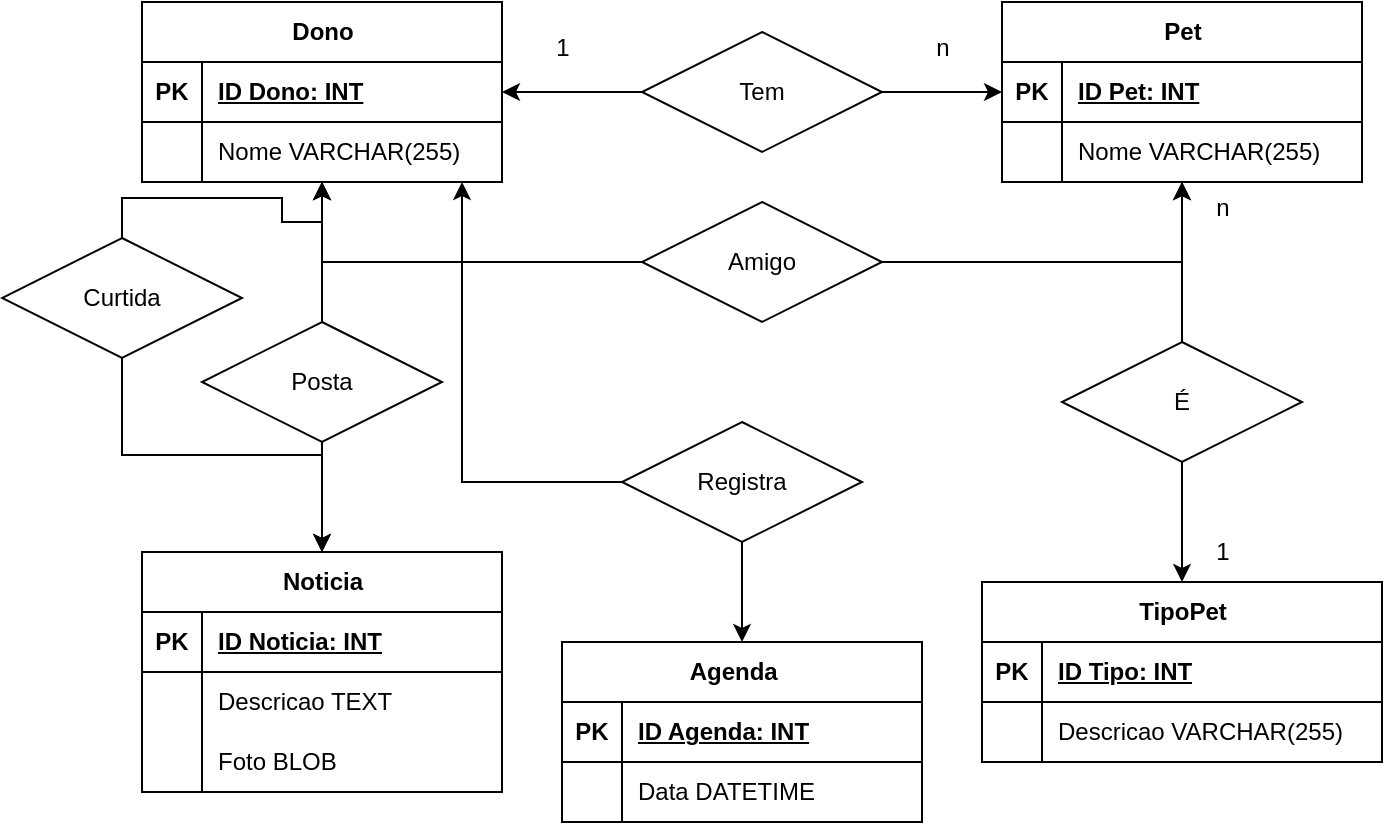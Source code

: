 <mxfile version="26.1.0">
  <diagram id="go2b8gPtQ5vNEVRCPt3V" name="Página-1">
    <mxGraphModel dx="1099" dy="749" grid="1" gridSize="10" guides="1" tooltips="1" connect="1" arrows="1" fold="1" page="1" pageScale="1" pageWidth="827" pageHeight="1169" math="0" shadow="0">
      <root>
        <mxCell id="0" />
        <mxCell id="1" parent="0" />
        <mxCell id="fDJk-UY_05K-5X8fPwDW-5" value="Dono" style="shape=table;startSize=30;container=1;collapsible=1;childLayout=tableLayout;fixedRows=1;rowLines=0;fontStyle=1;align=center;resizeLast=1;html=1;" vertex="1" parent="1">
          <mxGeometry x="90" y="70" width="180" height="90" as="geometry" />
        </mxCell>
        <mxCell id="fDJk-UY_05K-5X8fPwDW-6" value="" style="shape=tableRow;horizontal=0;startSize=0;swimlaneHead=0;swimlaneBody=0;fillColor=none;collapsible=0;dropTarget=0;points=[[0,0.5],[1,0.5]];portConstraint=eastwest;top=0;left=0;right=0;bottom=1;" vertex="1" parent="fDJk-UY_05K-5X8fPwDW-5">
          <mxGeometry y="30" width="180" height="30" as="geometry" />
        </mxCell>
        <mxCell id="fDJk-UY_05K-5X8fPwDW-7" value="PK" style="shape=partialRectangle;connectable=0;fillColor=none;top=0;left=0;bottom=0;right=0;fontStyle=1;overflow=hidden;whiteSpace=wrap;html=1;" vertex="1" parent="fDJk-UY_05K-5X8fPwDW-6">
          <mxGeometry width="30" height="30" as="geometry">
            <mxRectangle width="30" height="30" as="alternateBounds" />
          </mxGeometry>
        </mxCell>
        <mxCell id="fDJk-UY_05K-5X8fPwDW-8" value="ID Dono: INT" style="shape=partialRectangle;connectable=0;fillColor=none;top=0;left=0;bottom=0;right=0;align=left;spacingLeft=6;fontStyle=5;overflow=hidden;whiteSpace=wrap;html=1;" vertex="1" parent="fDJk-UY_05K-5X8fPwDW-6">
          <mxGeometry x="30" width="150" height="30" as="geometry">
            <mxRectangle width="150" height="30" as="alternateBounds" />
          </mxGeometry>
        </mxCell>
        <mxCell id="fDJk-UY_05K-5X8fPwDW-9" value="" style="shape=tableRow;horizontal=0;startSize=0;swimlaneHead=0;swimlaneBody=0;fillColor=none;collapsible=0;dropTarget=0;points=[[0,0.5],[1,0.5]];portConstraint=eastwest;top=0;left=0;right=0;bottom=0;" vertex="1" parent="fDJk-UY_05K-5X8fPwDW-5">
          <mxGeometry y="60" width="180" height="30" as="geometry" />
        </mxCell>
        <mxCell id="fDJk-UY_05K-5X8fPwDW-10" value="" style="shape=partialRectangle;connectable=0;fillColor=none;top=0;left=0;bottom=0;right=0;editable=1;overflow=hidden;whiteSpace=wrap;html=1;" vertex="1" parent="fDJk-UY_05K-5X8fPwDW-9">
          <mxGeometry width="30" height="30" as="geometry">
            <mxRectangle width="30" height="30" as="alternateBounds" />
          </mxGeometry>
        </mxCell>
        <mxCell id="fDJk-UY_05K-5X8fPwDW-11" value="Nome VARCHAR(255)" style="shape=partialRectangle;connectable=0;fillColor=none;top=0;left=0;bottom=0;right=0;align=left;spacingLeft=6;overflow=hidden;whiteSpace=wrap;html=1;" vertex="1" parent="fDJk-UY_05K-5X8fPwDW-9">
          <mxGeometry x="30" width="150" height="30" as="geometry">
            <mxRectangle width="150" height="30" as="alternateBounds" />
          </mxGeometry>
        </mxCell>
        <mxCell id="fDJk-UY_05K-5X8fPwDW-18" value="Pet" style="shape=table;startSize=30;container=1;collapsible=1;childLayout=tableLayout;fixedRows=1;rowLines=0;fontStyle=1;align=center;resizeLast=1;html=1;" vertex="1" parent="1">
          <mxGeometry x="520" y="70" width="180" height="90" as="geometry" />
        </mxCell>
        <mxCell id="fDJk-UY_05K-5X8fPwDW-19" value="" style="shape=tableRow;horizontal=0;startSize=0;swimlaneHead=0;swimlaneBody=0;fillColor=none;collapsible=0;dropTarget=0;points=[[0,0.5],[1,0.5]];portConstraint=eastwest;top=0;left=0;right=0;bottom=1;" vertex="1" parent="fDJk-UY_05K-5X8fPwDW-18">
          <mxGeometry y="30" width="180" height="30" as="geometry" />
        </mxCell>
        <mxCell id="fDJk-UY_05K-5X8fPwDW-20" value="PK" style="shape=partialRectangle;connectable=0;fillColor=none;top=0;left=0;bottom=0;right=0;fontStyle=1;overflow=hidden;whiteSpace=wrap;html=1;" vertex="1" parent="fDJk-UY_05K-5X8fPwDW-19">
          <mxGeometry width="30" height="30" as="geometry">
            <mxRectangle width="30" height="30" as="alternateBounds" />
          </mxGeometry>
        </mxCell>
        <mxCell id="fDJk-UY_05K-5X8fPwDW-21" value="ID Pet: INT" style="shape=partialRectangle;connectable=0;fillColor=none;top=0;left=0;bottom=0;right=0;align=left;spacingLeft=6;fontStyle=5;overflow=hidden;whiteSpace=wrap;html=1;" vertex="1" parent="fDJk-UY_05K-5X8fPwDW-19">
          <mxGeometry x="30" width="150" height="30" as="geometry">
            <mxRectangle width="150" height="30" as="alternateBounds" />
          </mxGeometry>
        </mxCell>
        <mxCell id="fDJk-UY_05K-5X8fPwDW-22" value="" style="shape=tableRow;horizontal=0;startSize=0;swimlaneHead=0;swimlaneBody=0;fillColor=none;collapsible=0;dropTarget=0;points=[[0,0.5],[1,0.5]];portConstraint=eastwest;top=0;left=0;right=0;bottom=0;" vertex="1" parent="fDJk-UY_05K-5X8fPwDW-18">
          <mxGeometry y="60" width="180" height="30" as="geometry" />
        </mxCell>
        <mxCell id="fDJk-UY_05K-5X8fPwDW-23" value="" style="shape=partialRectangle;connectable=0;fillColor=none;top=0;left=0;bottom=0;right=0;editable=1;overflow=hidden;whiteSpace=wrap;html=1;" vertex="1" parent="fDJk-UY_05K-5X8fPwDW-22">
          <mxGeometry width="30" height="30" as="geometry">
            <mxRectangle width="30" height="30" as="alternateBounds" />
          </mxGeometry>
        </mxCell>
        <mxCell id="fDJk-UY_05K-5X8fPwDW-24" value="Nome VARCHAR(255)" style="shape=partialRectangle;connectable=0;fillColor=none;top=0;left=0;bottom=0;right=0;align=left;spacingLeft=6;overflow=hidden;whiteSpace=wrap;html=1;" vertex="1" parent="fDJk-UY_05K-5X8fPwDW-22">
          <mxGeometry x="30" width="150" height="30" as="geometry">
            <mxRectangle width="150" height="30" as="alternateBounds" />
          </mxGeometry>
        </mxCell>
        <mxCell id="fDJk-UY_05K-5X8fPwDW-31" value="Noticia" style="shape=table;startSize=30;container=1;collapsible=1;childLayout=tableLayout;fixedRows=1;rowLines=0;fontStyle=1;align=center;resizeLast=1;html=1;" vertex="1" parent="1">
          <mxGeometry x="90" y="345" width="180" height="120" as="geometry" />
        </mxCell>
        <mxCell id="fDJk-UY_05K-5X8fPwDW-32" value="" style="shape=tableRow;horizontal=0;startSize=0;swimlaneHead=0;swimlaneBody=0;fillColor=none;collapsible=0;dropTarget=0;points=[[0,0.5],[1,0.5]];portConstraint=eastwest;top=0;left=0;right=0;bottom=1;" vertex="1" parent="fDJk-UY_05K-5X8fPwDW-31">
          <mxGeometry y="30" width="180" height="30" as="geometry" />
        </mxCell>
        <mxCell id="fDJk-UY_05K-5X8fPwDW-33" value="PK" style="shape=partialRectangle;connectable=0;fillColor=none;top=0;left=0;bottom=0;right=0;fontStyle=1;overflow=hidden;whiteSpace=wrap;html=1;" vertex="1" parent="fDJk-UY_05K-5X8fPwDW-32">
          <mxGeometry width="30" height="30" as="geometry">
            <mxRectangle width="30" height="30" as="alternateBounds" />
          </mxGeometry>
        </mxCell>
        <mxCell id="fDJk-UY_05K-5X8fPwDW-34" value="ID Noticia: INT" style="shape=partialRectangle;connectable=0;fillColor=none;top=0;left=0;bottom=0;right=0;align=left;spacingLeft=6;fontStyle=5;overflow=hidden;whiteSpace=wrap;html=1;" vertex="1" parent="fDJk-UY_05K-5X8fPwDW-32">
          <mxGeometry x="30" width="150" height="30" as="geometry">
            <mxRectangle width="150" height="30" as="alternateBounds" />
          </mxGeometry>
        </mxCell>
        <mxCell id="fDJk-UY_05K-5X8fPwDW-35" value="" style="shape=tableRow;horizontal=0;startSize=0;swimlaneHead=0;swimlaneBody=0;fillColor=none;collapsible=0;dropTarget=0;points=[[0,0.5],[1,0.5]];portConstraint=eastwest;top=0;left=0;right=0;bottom=0;" vertex="1" parent="fDJk-UY_05K-5X8fPwDW-31">
          <mxGeometry y="60" width="180" height="30" as="geometry" />
        </mxCell>
        <mxCell id="fDJk-UY_05K-5X8fPwDW-36" value="" style="shape=partialRectangle;connectable=0;fillColor=none;top=0;left=0;bottom=0;right=0;editable=1;overflow=hidden;whiteSpace=wrap;html=1;" vertex="1" parent="fDJk-UY_05K-5X8fPwDW-35">
          <mxGeometry width="30" height="30" as="geometry">
            <mxRectangle width="30" height="30" as="alternateBounds" />
          </mxGeometry>
        </mxCell>
        <mxCell id="fDJk-UY_05K-5X8fPwDW-37" value="Descricao TEXT" style="shape=partialRectangle;connectable=0;fillColor=none;top=0;left=0;bottom=0;right=0;align=left;spacingLeft=6;overflow=hidden;whiteSpace=wrap;html=1;" vertex="1" parent="fDJk-UY_05K-5X8fPwDW-35">
          <mxGeometry x="30" width="150" height="30" as="geometry">
            <mxRectangle width="150" height="30" as="alternateBounds" />
          </mxGeometry>
        </mxCell>
        <mxCell id="fDJk-UY_05K-5X8fPwDW-38" value="" style="shape=tableRow;horizontal=0;startSize=0;swimlaneHead=0;swimlaneBody=0;fillColor=none;collapsible=0;dropTarget=0;points=[[0,0.5],[1,0.5]];portConstraint=eastwest;top=0;left=0;right=0;bottom=0;" vertex="1" parent="fDJk-UY_05K-5X8fPwDW-31">
          <mxGeometry y="90" width="180" height="30" as="geometry" />
        </mxCell>
        <mxCell id="fDJk-UY_05K-5X8fPwDW-39" value="" style="shape=partialRectangle;connectable=0;fillColor=none;top=0;left=0;bottom=0;right=0;editable=1;overflow=hidden;whiteSpace=wrap;html=1;" vertex="1" parent="fDJk-UY_05K-5X8fPwDW-38">
          <mxGeometry width="30" height="30" as="geometry">
            <mxRectangle width="30" height="30" as="alternateBounds" />
          </mxGeometry>
        </mxCell>
        <mxCell id="fDJk-UY_05K-5X8fPwDW-40" value="Foto BLOB" style="shape=partialRectangle;connectable=0;fillColor=none;top=0;left=0;bottom=0;right=0;align=left;spacingLeft=6;overflow=hidden;whiteSpace=wrap;html=1;" vertex="1" parent="fDJk-UY_05K-5X8fPwDW-38">
          <mxGeometry x="30" width="150" height="30" as="geometry">
            <mxRectangle width="150" height="30" as="alternateBounds" />
          </mxGeometry>
        </mxCell>
        <mxCell id="fDJk-UY_05K-5X8fPwDW-44" value="TipoPet" style="shape=table;startSize=30;container=1;collapsible=1;childLayout=tableLayout;fixedRows=1;rowLines=0;fontStyle=1;align=center;resizeLast=1;html=1;" vertex="1" parent="1">
          <mxGeometry x="510" y="360" width="200" height="90" as="geometry" />
        </mxCell>
        <mxCell id="fDJk-UY_05K-5X8fPwDW-45" value="" style="shape=tableRow;horizontal=0;startSize=0;swimlaneHead=0;swimlaneBody=0;fillColor=none;collapsible=0;dropTarget=0;points=[[0,0.5],[1,0.5]];portConstraint=eastwest;top=0;left=0;right=0;bottom=1;" vertex="1" parent="fDJk-UY_05K-5X8fPwDW-44">
          <mxGeometry y="30" width="200" height="30" as="geometry" />
        </mxCell>
        <mxCell id="fDJk-UY_05K-5X8fPwDW-46" value="PK" style="shape=partialRectangle;connectable=0;fillColor=none;top=0;left=0;bottom=0;right=0;fontStyle=1;overflow=hidden;whiteSpace=wrap;html=1;" vertex="1" parent="fDJk-UY_05K-5X8fPwDW-45">
          <mxGeometry width="30" height="30" as="geometry">
            <mxRectangle width="30" height="30" as="alternateBounds" />
          </mxGeometry>
        </mxCell>
        <mxCell id="fDJk-UY_05K-5X8fPwDW-47" value="ID Tipo: INT" style="shape=partialRectangle;connectable=0;fillColor=none;top=0;left=0;bottom=0;right=0;align=left;spacingLeft=6;fontStyle=5;overflow=hidden;whiteSpace=wrap;html=1;" vertex="1" parent="fDJk-UY_05K-5X8fPwDW-45">
          <mxGeometry x="30" width="170" height="30" as="geometry">
            <mxRectangle width="170" height="30" as="alternateBounds" />
          </mxGeometry>
        </mxCell>
        <mxCell id="fDJk-UY_05K-5X8fPwDW-48" value="" style="shape=tableRow;horizontal=0;startSize=0;swimlaneHead=0;swimlaneBody=0;fillColor=none;collapsible=0;dropTarget=0;points=[[0,0.5],[1,0.5]];portConstraint=eastwest;top=0;left=0;right=0;bottom=0;" vertex="1" parent="fDJk-UY_05K-5X8fPwDW-44">
          <mxGeometry y="60" width="200" height="30" as="geometry" />
        </mxCell>
        <mxCell id="fDJk-UY_05K-5X8fPwDW-49" value="" style="shape=partialRectangle;connectable=0;fillColor=none;top=0;left=0;bottom=0;right=0;editable=1;overflow=hidden;whiteSpace=wrap;html=1;" vertex="1" parent="fDJk-UY_05K-5X8fPwDW-48">
          <mxGeometry width="30" height="30" as="geometry">
            <mxRectangle width="30" height="30" as="alternateBounds" />
          </mxGeometry>
        </mxCell>
        <mxCell id="fDJk-UY_05K-5X8fPwDW-50" value="Descricao VARCHAR(255)" style="shape=partialRectangle;connectable=0;fillColor=none;top=0;left=0;bottom=0;right=0;align=left;spacingLeft=6;overflow=hidden;whiteSpace=wrap;html=1;" vertex="1" parent="fDJk-UY_05K-5X8fPwDW-48">
          <mxGeometry x="30" width="170" height="30" as="geometry">
            <mxRectangle width="170" height="30" as="alternateBounds" />
          </mxGeometry>
        </mxCell>
        <mxCell id="fDJk-UY_05K-5X8fPwDW-57" value="Agenda&lt;span style=&quot;white-space: pre;&quot;&gt;&#x9;&lt;/span&gt;" style="shape=table;startSize=30;container=1;collapsible=1;childLayout=tableLayout;fixedRows=1;rowLines=0;fontStyle=1;align=center;resizeLast=1;html=1;" vertex="1" parent="1">
          <mxGeometry x="300" y="390" width="180" height="90" as="geometry" />
        </mxCell>
        <mxCell id="fDJk-UY_05K-5X8fPwDW-58" value="" style="shape=tableRow;horizontal=0;startSize=0;swimlaneHead=0;swimlaneBody=0;fillColor=none;collapsible=0;dropTarget=0;points=[[0,0.5],[1,0.5]];portConstraint=eastwest;top=0;left=0;right=0;bottom=1;" vertex="1" parent="fDJk-UY_05K-5X8fPwDW-57">
          <mxGeometry y="30" width="180" height="30" as="geometry" />
        </mxCell>
        <mxCell id="fDJk-UY_05K-5X8fPwDW-59" value="PK" style="shape=partialRectangle;connectable=0;fillColor=none;top=0;left=0;bottom=0;right=0;fontStyle=1;overflow=hidden;whiteSpace=wrap;html=1;" vertex="1" parent="fDJk-UY_05K-5X8fPwDW-58">
          <mxGeometry width="30" height="30" as="geometry">
            <mxRectangle width="30" height="30" as="alternateBounds" />
          </mxGeometry>
        </mxCell>
        <mxCell id="fDJk-UY_05K-5X8fPwDW-60" value="ID Agenda: INT" style="shape=partialRectangle;connectable=0;fillColor=none;top=0;left=0;bottom=0;right=0;align=left;spacingLeft=6;fontStyle=5;overflow=hidden;whiteSpace=wrap;html=1;" vertex="1" parent="fDJk-UY_05K-5X8fPwDW-58">
          <mxGeometry x="30" width="150" height="30" as="geometry">
            <mxRectangle width="150" height="30" as="alternateBounds" />
          </mxGeometry>
        </mxCell>
        <mxCell id="fDJk-UY_05K-5X8fPwDW-61" value="" style="shape=tableRow;horizontal=0;startSize=0;swimlaneHead=0;swimlaneBody=0;fillColor=none;collapsible=0;dropTarget=0;points=[[0,0.5],[1,0.5]];portConstraint=eastwest;top=0;left=0;right=0;bottom=0;" vertex="1" parent="fDJk-UY_05K-5X8fPwDW-57">
          <mxGeometry y="60" width="180" height="30" as="geometry" />
        </mxCell>
        <mxCell id="fDJk-UY_05K-5X8fPwDW-62" value="" style="shape=partialRectangle;connectable=0;fillColor=none;top=0;left=0;bottom=0;right=0;editable=1;overflow=hidden;whiteSpace=wrap;html=1;" vertex="1" parent="fDJk-UY_05K-5X8fPwDW-61">
          <mxGeometry width="30" height="30" as="geometry">
            <mxRectangle width="30" height="30" as="alternateBounds" />
          </mxGeometry>
        </mxCell>
        <mxCell id="fDJk-UY_05K-5X8fPwDW-63" value="Data DATETIME" style="shape=partialRectangle;connectable=0;fillColor=none;top=0;left=0;bottom=0;right=0;align=left;spacingLeft=6;overflow=hidden;whiteSpace=wrap;html=1;" vertex="1" parent="fDJk-UY_05K-5X8fPwDW-61">
          <mxGeometry x="30" width="150" height="30" as="geometry">
            <mxRectangle width="150" height="30" as="alternateBounds" />
          </mxGeometry>
        </mxCell>
        <mxCell id="fDJk-UY_05K-5X8fPwDW-71" style="edgeStyle=orthogonalEdgeStyle;rounded=0;orthogonalLoop=1;jettySize=auto;html=1;" edge="1" parent="1" source="fDJk-UY_05K-5X8fPwDW-70" target="fDJk-UY_05K-5X8fPwDW-18">
          <mxGeometry relative="1" as="geometry" />
        </mxCell>
        <mxCell id="fDJk-UY_05K-5X8fPwDW-72" style="edgeStyle=orthogonalEdgeStyle;rounded=0;orthogonalLoop=1;jettySize=auto;html=1;" edge="1" parent="1" source="fDJk-UY_05K-5X8fPwDW-70" target="fDJk-UY_05K-5X8fPwDW-5">
          <mxGeometry relative="1" as="geometry">
            <Array as="points">
              <mxPoint x="180" y="200" />
            </Array>
          </mxGeometry>
        </mxCell>
        <mxCell id="fDJk-UY_05K-5X8fPwDW-70" value="Amigo" style="shape=rhombus;perimeter=rhombusPerimeter;whiteSpace=wrap;html=1;align=center;" vertex="1" parent="1">
          <mxGeometry x="340" y="170" width="120" height="60" as="geometry" />
        </mxCell>
        <mxCell id="fDJk-UY_05K-5X8fPwDW-75" style="edgeStyle=orthogonalEdgeStyle;rounded=0;orthogonalLoop=1;jettySize=auto;html=1;" edge="1" parent="1" source="fDJk-UY_05K-5X8fPwDW-73" target="fDJk-UY_05K-5X8fPwDW-5">
          <mxGeometry relative="1" as="geometry" />
        </mxCell>
        <mxCell id="fDJk-UY_05K-5X8fPwDW-76" style="edgeStyle=orthogonalEdgeStyle;rounded=0;orthogonalLoop=1;jettySize=auto;html=1;" edge="1" parent="1" source="fDJk-UY_05K-5X8fPwDW-73" target="fDJk-UY_05K-5X8fPwDW-18">
          <mxGeometry relative="1" as="geometry" />
        </mxCell>
        <mxCell id="fDJk-UY_05K-5X8fPwDW-73" value="Tem" style="shape=rhombus;perimeter=rhombusPerimeter;whiteSpace=wrap;html=1;align=center;" vertex="1" parent="1">
          <mxGeometry x="340" y="85" width="120" height="60" as="geometry" />
        </mxCell>
        <mxCell id="fDJk-UY_05K-5X8fPwDW-77" value="1" style="text;html=1;align=center;verticalAlign=middle;resizable=0;points=[];autosize=1;strokeColor=none;fillColor=none;" vertex="1" parent="1">
          <mxGeometry x="285" y="78" width="30" height="30" as="geometry" />
        </mxCell>
        <mxCell id="fDJk-UY_05K-5X8fPwDW-78" value="n" style="text;html=1;align=center;verticalAlign=middle;resizable=0;points=[];autosize=1;strokeColor=none;fillColor=none;" vertex="1" parent="1">
          <mxGeometry x="475" y="78" width="30" height="30" as="geometry" />
        </mxCell>
        <mxCell id="fDJk-UY_05K-5X8fPwDW-80" style="edgeStyle=orthogonalEdgeStyle;rounded=0;orthogonalLoop=1;jettySize=auto;html=1;" edge="1" parent="1" source="fDJk-UY_05K-5X8fPwDW-79" target="fDJk-UY_05K-5X8fPwDW-18">
          <mxGeometry relative="1" as="geometry" />
        </mxCell>
        <mxCell id="fDJk-UY_05K-5X8fPwDW-81" style="edgeStyle=orthogonalEdgeStyle;rounded=0;orthogonalLoop=1;jettySize=auto;html=1;" edge="1" parent="1" source="fDJk-UY_05K-5X8fPwDW-79" target="fDJk-UY_05K-5X8fPwDW-44">
          <mxGeometry relative="1" as="geometry" />
        </mxCell>
        <mxCell id="fDJk-UY_05K-5X8fPwDW-79" value="É" style="shape=rhombus;perimeter=rhombusPerimeter;whiteSpace=wrap;html=1;align=center;" vertex="1" parent="1">
          <mxGeometry x="550" y="240" width="120" height="60" as="geometry" />
        </mxCell>
        <mxCell id="fDJk-UY_05K-5X8fPwDW-82" value="n" style="text;html=1;align=center;verticalAlign=middle;resizable=0;points=[];autosize=1;strokeColor=none;fillColor=none;" vertex="1" parent="1">
          <mxGeometry x="615" y="158" width="30" height="30" as="geometry" />
        </mxCell>
        <mxCell id="fDJk-UY_05K-5X8fPwDW-83" value="1" style="text;html=1;align=center;verticalAlign=middle;resizable=0;points=[];autosize=1;strokeColor=none;fillColor=none;" vertex="1" parent="1">
          <mxGeometry x="615" y="330" width="30" height="30" as="geometry" />
        </mxCell>
        <mxCell id="fDJk-UY_05K-5X8fPwDW-85" style="edgeStyle=orthogonalEdgeStyle;rounded=0;orthogonalLoop=1;jettySize=auto;html=1;" edge="1" parent="1" source="fDJk-UY_05K-5X8fPwDW-84" target="fDJk-UY_05K-5X8fPwDW-5">
          <mxGeometry relative="1" as="geometry" />
        </mxCell>
        <mxCell id="fDJk-UY_05K-5X8fPwDW-86" style="edgeStyle=orthogonalEdgeStyle;rounded=0;orthogonalLoop=1;jettySize=auto;html=1;" edge="1" parent="1" source="fDJk-UY_05K-5X8fPwDW-84" target="fDJk-UY_05K-5X8fPwDW-31">
          <mxGeometry relative="1" as="geometry" />
        </mxCell>
        <mxCell id="fDJk-UY_05K-5X8fPwDW-84" value="Posta" style="shape=rhombus;perimeter=rhombusPerimeter;whiteSpace=wrap;html=1;align=center;" vertex="1" parent="1">
          <mxGeometry x="120" y="230" width="120" height="60" as="geometry" />
        </mxCell>
        <mxCell id="fDJk-UY_05K-5X8fPwDW-88" style="edgeStyle=orthogonalEdgeStyle;rounded=0;orthogonalLoop=1;jettySize=auto;html=1;" edge="1" parent="1" source="fDJk-UY_05K-5X8fPwDW-87" target="fDJk-UY_05K-5X8fPwDW-5">
          <mxGeometry relative="1" as="geometry" />
        </mxCell>
        <mxCell id="fDJk-UY_05K-5X8fPwDW-89" style="edgeStyle=orthogonalEdgeStyle;rounded=0;orthogonalLoop=1;jettySize=auto;html=1;" edge="1" parent="1" source="fDJk-UY_05K-5X8fPwDW-87" target="fDJk-UY_05K-5X8fPwDW-31">
          <mxGeometry relative="1" as="geometry" />
        </mxCell>
        <mxCell id="fDJk-UY_05K-5X8fPwDW-87" value="Curtida" style="shape=rhombus;perimeter=rhombusPerimeter;whiteSpace=wrap;html=1;align=center;" vertex="1" parent="1">
          <mxGeometry x="20" y="188" width="120" height="60" as="geometry" />
        </mxCell>
        <mxCell id="fDJk-UY_05K-5X8fPwDW-91" style="edgeStyle=orthogonalEdgeStyle;rounded=0;orthogonalLoop=1;jettySize=auto;html=1;" edge="1" parent="1" source="fDJk-UY_05K-5X8fPwDW-90" target="fDJk-UY_05K-5X8fPwDW-57">
          <mxGeometry relative="1" as="geometry" />
        </mxCell>
        <mxCell id="fDJk-UY_05K-5X8fPwDW-92" style="edgeStyle=orthogonalEdgeStyle;rounded=0;orthogonalLoop=1;jettySize=auto;html=1;" edge="1" parent="1" source="fDJk-UY_05K-5X8fPwDW-90" target="fDJk-UY_05K-5X8fPwDW-5">
          <mxGeometry relative="1" as="geometry">
            <Array as="points">
              <mxPoint x="250" y="310" />
            </Array>
          </mxGeometry>
        </mxCell>
        <mxCell id="fDJk-UY_05K-5X8fPwDW-90" value="Registra" style="shape=rhombus;perimeter=rhombusPerimeter;whiteSpace=wrap;html=1;align=center;" vertex="1" parent="1">
          <mxGeometry x="330" y="280" width="120" height="60" as="geometry" />
        </mxCell>
      </root>
    </mxGraphModel>
  </diagram>
</mxfile>
